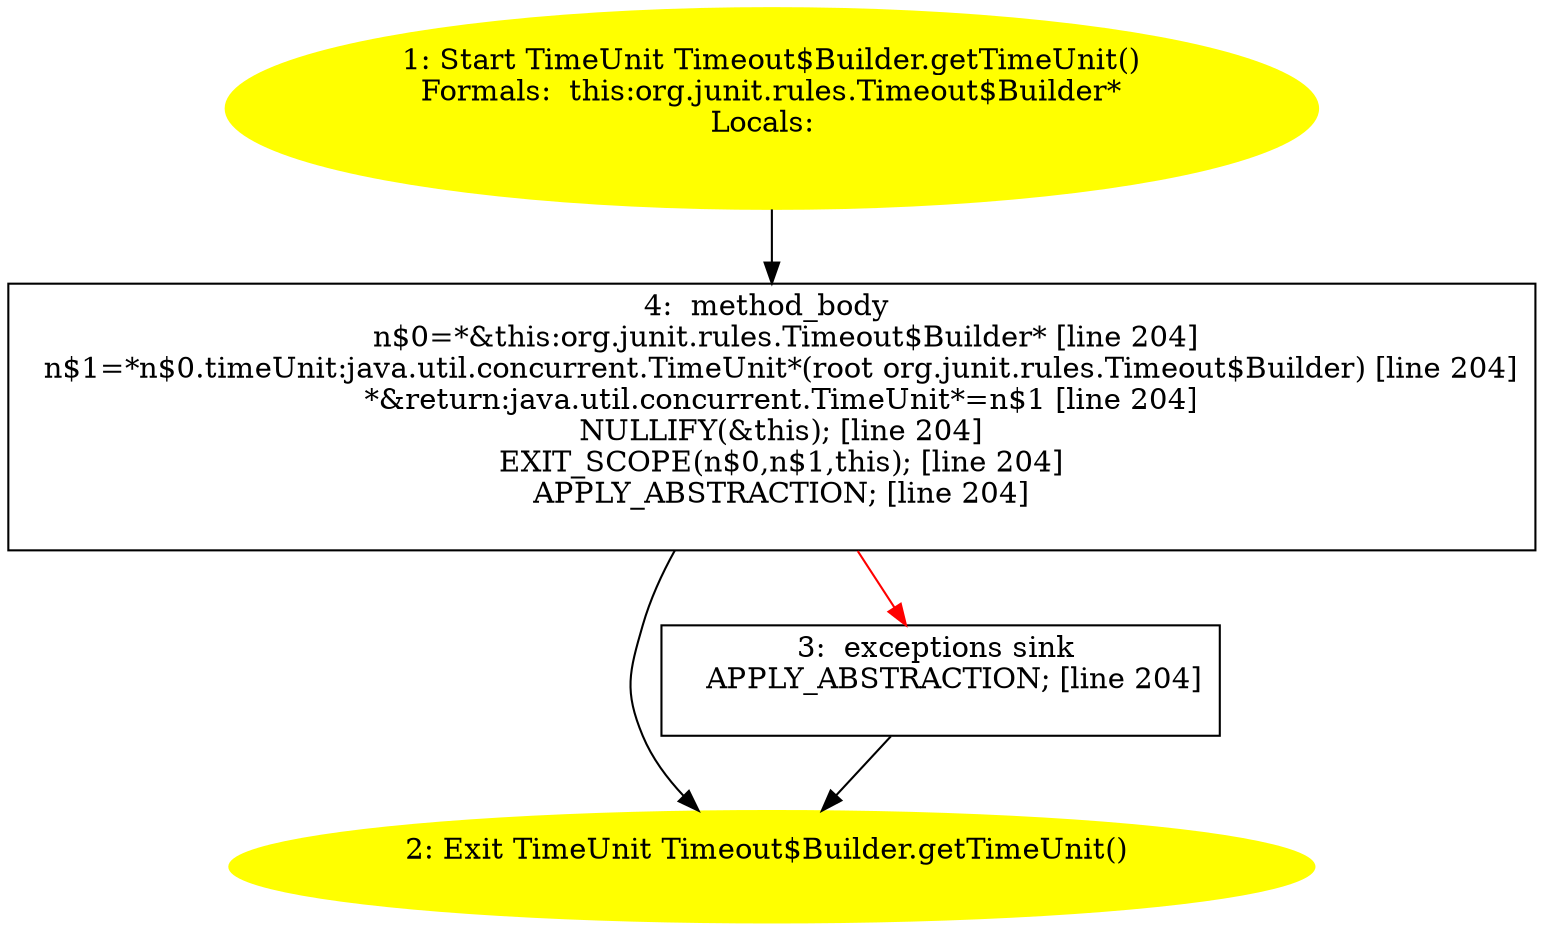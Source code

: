 /* @generated */
digraph cfg {
"org.junit.rules.Timeout$Builder.getTimeUnit():java.util.concurrent.TimeUnit.7acdfaca43021d8eda2708df36e9842e_1" [label="1: Start TimeUnit Timeout$Builder.getTimeUnit()\nFormals:  this:org.junit.rules.Timeout$Builder*\nLocals:  \n  " color=yellow style=filled]
	

	 "org.junit.rules.Timeout$Builder.getTimeUnit():java.util.concurrent.TimeUnit.7acdfaca43021d8eda2708df36e9842e_1" -> "org.junit.rules.Timeout$Builder.getTimeUnit():java.util.concurrent.TimeUnit.7acdfaca43021d8eda2708df36e9842e_4" ;
"org.junit.rules.Timeout$Builder.getTimeUnit():java.util.concurrent.TimeUnit.7acdfaca43021d8eda2708df36e9842e_2" [label="2: Exit TimeUnit Timeout$Builder.getTimeUnit() \n  " color=yellow style=filled]
	

"org.junit.rules.Timeout$Builder.getTimeUnit():java.util.concurrent.TimeUnit.7acdfaca43021d8eda2708df36e9842e_3" [label="3:  exceptions sink \n   APPLY_ABSTRACTION; [line 204]\n " shape="box"]
	

	 "org.junit.rules.Timeout$Builder.getTimeUnit():java.util.concurrent.TimeUnit.7acdfaca43021d8eda2708df36e9842e_3" -> "org.junit.rules.Timeout$Builder.getTimeUnit():java.util.concurrent.TimeUnit.7acdfaca43021d8eda2708df36e9842e_2" ;
"org.junit.rules.Timeout$Builder.getTimeUnit():java.util.concurrent.TimeUnit.7acdfaca43021d8eda2708df36e9842e_4" [label="4:  method_body \n   n$0=*&this:org.junit.rules.Timeout$Builder* [line 204]\n  n$1=*n$0.timeUnit:java.util.concurrent.TimeUnit*(root org.junit.rules.Timeout$Builder) [line 204]\n  *&return:java.util.concurrent.TimeUnit*=n$1 [line 204]\n  NULLIFY(&this); [line 204]\n  EXIT_SCOPE(n$0,n$1,this); [line 204]\n  APPLY_ABSTRACTION; [line 204]\n " shape="box"]
	

	 "org.junit.rules.Timeout$Builder.getTimeUnit():java.util.concurrent.TimeUnit.7acdfaca43021d8eda2708df36e9842e_4" -> "org.junit.rules.Timeout$Builder.getTimeUnit():java.util.concurrent.TimeUnit.7acdfaca43021d8eda2708df36e9842e_2" ;
	 "org.junit.rules.Timeout$Builder.getTimeUnit():java.util.concurrent.TimeUnit.7acdfaca43021d8eda2708df36e9842e_4" -> "org.junit.rules.Timeout$Builder.getTimeUnit():java.util.concurrent.TimeUnit.7acdfaca43021d8eda2708df36e9842e_3" [color="red" ];
}
